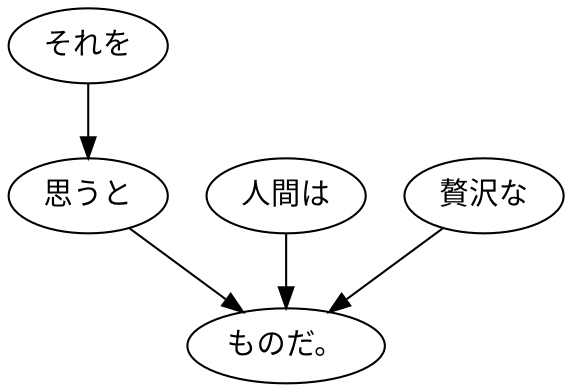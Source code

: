 digraph graph3364 {
	node0 [label="それを"];
	node1 [label="思うと"];
	node2 [label="人間は"];
	node3 [label="贅沢な"];
	node4 [label="ものだ。"];
	node0 -> node1;
	node1 -> node4;
	node2 -> node4;
	node3 -> node4;
}

